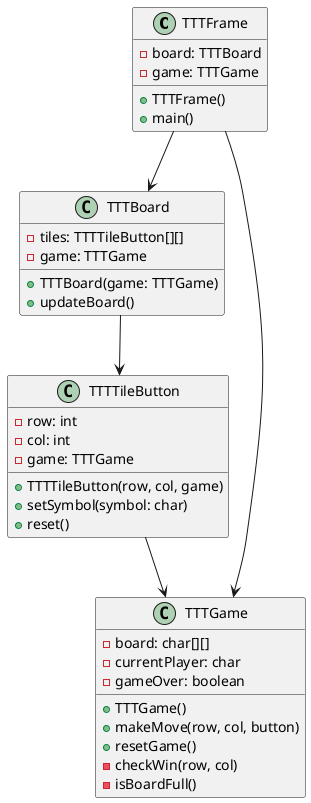 @startuml
class TTTFrame {
  - board: TTTBoard
  - game: TTTGame
  + TTTFrame()
  + main()
}

class TTTBoard {
  - tiles: TTTTileButton[][]
  - game: TTTGame
  + TTTBoard(game: TTTGame)
  + updateBoard()
}

class TTTTileButton {
  - row: int
  - col: int
  - game: TTTGame
  + TTTTileButton(row, col, game)
  + setSymbol(symbol: char)
  + reset()
}

class TTTGame {
  - board: char[][]
  - currentPlayer: char
  - gameOver: boolean
  + TTTGame()
  + makeMove(row, col, button)
  + resetGame()
  - checkWin(row, col)
  - isBoardFull()
}

TTTFrame --> TTTBoard
TTTFrame --> TTTGame
TTTBoard --> TTTTileButton
TTTTileButton --> TTTGame
@enduml
